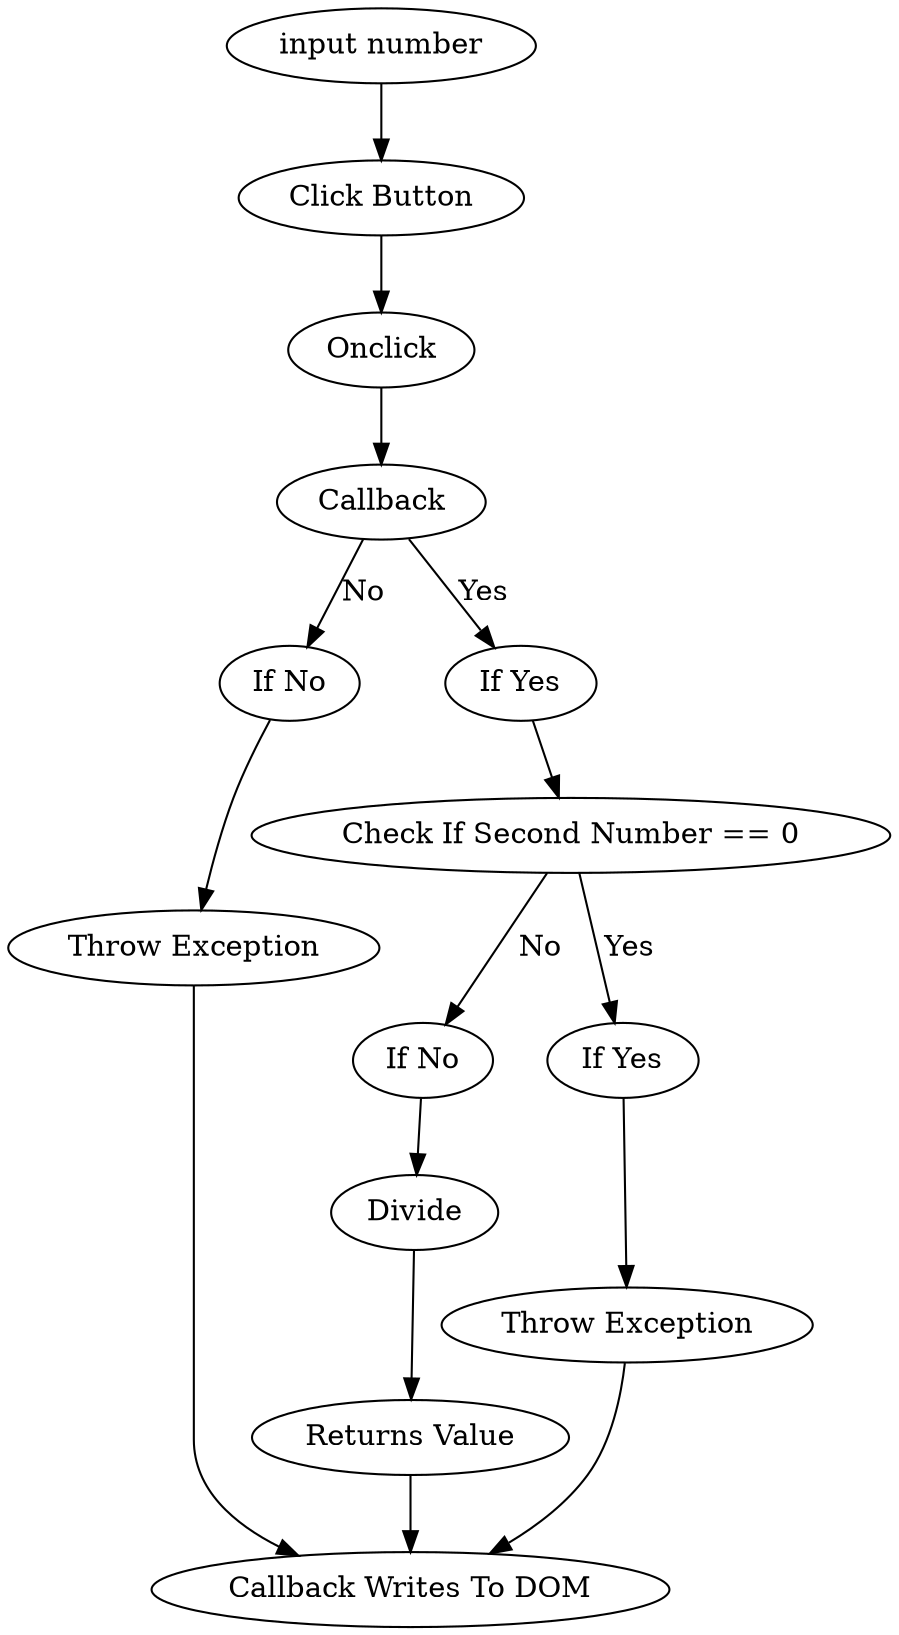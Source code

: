 digraph g {
    s  [ label="input number"];
    a  [ label="Click Button"];
    b  [ label="Onclick"];
    c  [ label="Callback"];
    d1 [ label="If No"];
    d2 [ label="If Yes"];
    e1 [ label="Throw Exception"];
    e2 [ label="Check If Second Number == 0"];
    y1 [ label="If No"];
    y2 [ label="If Yes"];
    y3 [ label="Throw Exception"];
    z1 [ label="Divide"];
    z2 [ label="Returns Value"];
    x  [ label="Callback Writes To DOM"];
    s -> a;
    a -> b;
    b -> c;
    c -> d1  [ label="No"];
    c -> d2  [ label="Yes"];
    d1 -> e1;
    e1 -> x;
    d2 -> e2;
    e2 -> y1 [ label="No"];
    e2 -> y2 [ label="Yes"];
    y2 -> y3;
    y3 -> x;
    y1 -> z1;
    z1 -> z2;
    z2 -> x;
}